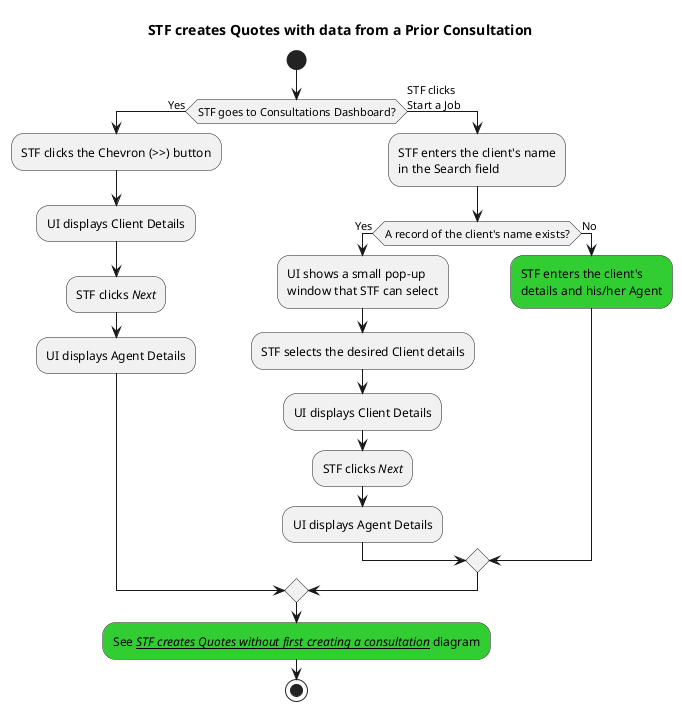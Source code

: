 @startuml
    title STF creates Quotes with data from a Prior Consultation
    start
    
    if (STF goes to Consultations Dashboard?) then (Yes)
        :STF clicks the Chevron (>>) button;
        :UI displays Client Details;
        :STF clicks //Next//;
        :UI displays Agent Details;
    else (STF clicks\nStart a Job)
        :STF enters the client's name
        in the Search field;
        if (A record of the client's name exists?) then (Yes)
            :UI shows a small pop-up
            window that STF can select;
            :STF selects the desired Client details;
            :UI displays Client Details;
            :STF clicks //Next//;
            :UI displays Agent Details;
        else (No)
            #LimeGreen:STF enters the client's
            details and his/her Agent;
        endif
    endif

    #LimeGreen:See <u>//STF creates Quotes without first creating a consultation//</u> diagram;

    stop

@enduml